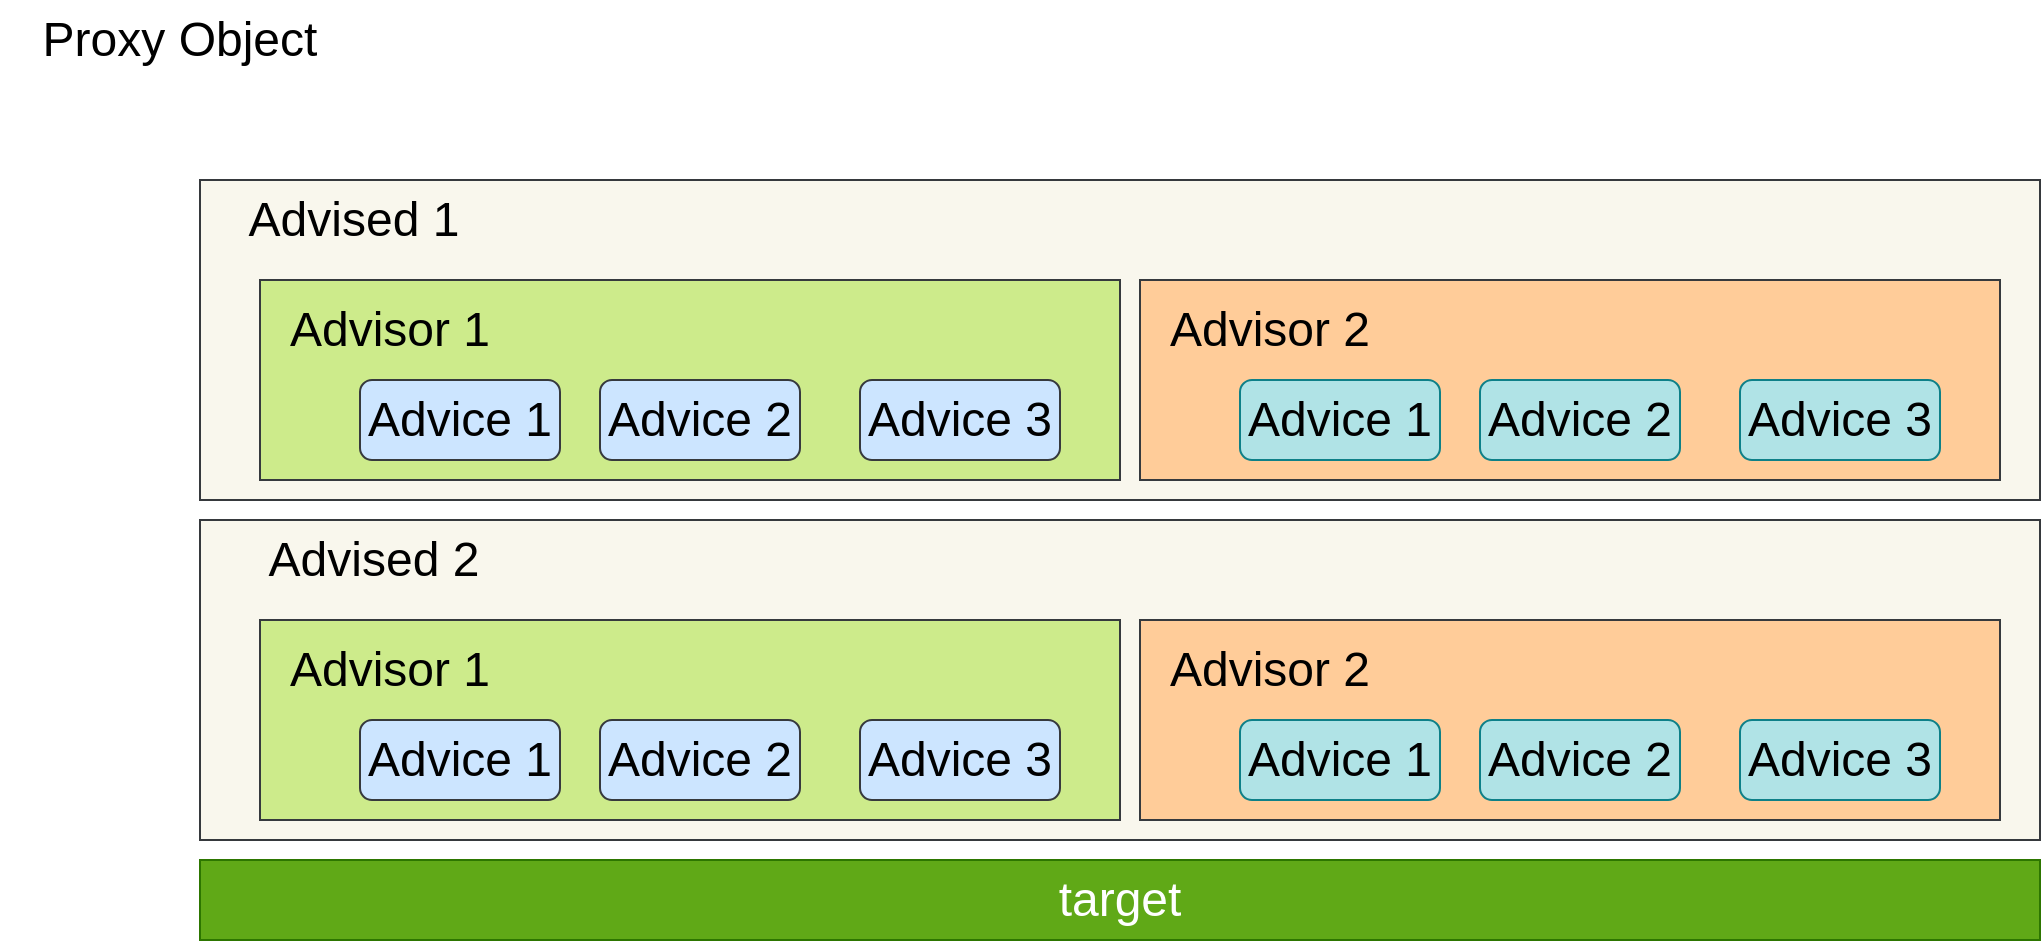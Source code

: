 <mxfile version="20.8.20" type="github">
  <diagram name="第 1 页" id="ARzHX-9ly3W4_VBs6L68">
    <mxGraphModel dx="2245" dy="740" grid="1" gridSize="10" guides="1" tooltips="1" connect="1" arrows="1" fold="1" page="1" pageScale="1" pageWidth="827" pageHeight="1169" math="0" shadow="0">
      <root>
        <mxCell id="0" />
        <mxCell id="1" parent="0" />
        <mxCell id="3sBMbdfUlUZQCqw2dq3I-1" value="&lt;font style=&quot;font-size: 24px;&quot;&gt;target&lt;/font&gt;" style="rounded=0;whiteSpace=wrap;html=1;fillColor=#60a917;fontColor=#ffffff;strokeColor=#2D7600;" vertex="1" parent="1">
          <mxGeometry x="70" y="430" width="920" height="40" as="geometry" />
        </mxCell>
        <mxCell id="3sBMbdfUlUZQCqw2dq3I-14" value="" style="rounded=0;whiteSpace=wrap;html=1;fontSize=24;fillColor=#f9f7ed;strokeColor=#36393d;" vertex="1" parent="1">
          <mxGeometry x="70" y="90" width="920" height="160" as="geometry" />
        </mxCell>
        <mxCell id="3sBMbdfUlUZQCqw2dq3I-7" value="" style="rounded=0;whiteSpace=wrap;html=1;fontSize=24;fillColor=#cdeb8b;strokeColor=#36393d;" vertex="1" parent="1">
          <mxGeometry x="100" y="140" width="430" height="100" as="geometry" />
        </mxCell>
        <mxCell id="3sBMbdfUlUZQCqw2dq3I-8" value="Advisor 1" style="text;html=1;strokeColor=none;fillColor=none;align=center;verticalAlign=middle;whiteSpace=wrap;rounded=0;fontSize=24;" vertex="1" parent="1">
          <mxGeometry x="110" y="150" width="110" height="30" as="geometry" />
        </mxCell>
        <mxCell id="3sBMbdfUlUZQCqw2dq3I-9" value="Advice 1" style="rounded=1;whiteSpace=wrap;html=1;fontSize=24;fillColor=#cce5ff;strokeColor=#36393d;" vertex="1" parent="1">
          <mxGeometry x="150" y="190" width="100" height="40" as="geometry" />
        </mxCell>
        <mxCell id="3sBMbdfUlUZQCqw2dq3I-10" value="Advice 2" style="rounded=1;whiteSpace=wrap;html=1;fontSize=24;fillColor=#cce5ff;strokeColor=#36393d;" vertex="1" parent="1">
          <mxGeometry x="270" y="190" width="100" height="40" as="geometry" />
        </mxCell>
        <mxCell id="3sBMbdfUlUZQCqw2dq3I-11" value="Advice 3" style="rounded=1;whiteSpace=wrap;html=1;fontSize=24;fillColor=#cce5ff;strokeColor=#36393d;" vertex="1" parent="1">
          <mxGeometry x="400" y="190" width="100" height="40" as="geometry" />
        </mxCell>
        <mxCell id="3sBMbdfUlUZQCqw2dq3I-13" value="Proxy Object" style="text;html=1;strokeColor=none;fillColor=none;align=center;verticalAlign=middle;whiteSpace=wrap;rounded=0;fontSize=24;" vertex="1" parent="1">
          <mxGeometry x="-30" width="180" height="40" as="geometry" />
        </mxCell>
        <mxCell id="3sBMbdfUlUZQCqw2dq3I-15" value="Advised 1" style="text;html=1;strokeColor=none;fillColor=none;align=center;verticalAlign=middle;whiteSpace=wrap;rounded=0;fontSize=24;" vertex="1" parent="1">
          <mxGeometry x="84" y="90" width="126" height="40" as="geometry" />
        </mxCell>
        <mxCell id="3sBMbdfUlUZQCqw2dq3I-2" value="" style="rounded=0;whiteSpace=wrap;html=1;fontSize=24;fillColor=#ffcc99;strokeColor=#36393d;" vertex="1" parent="1">
          <mxGeometry x="540" y="140" width="430" height="100" as="geometry" />
        </mxCell>
        <mxCell id="3sBMbdfUlUZQCqw2dq3I-3" value="Advisor 2" style="text;html=1;strokeColor=none;fillColor=none;align=center;verticalAlign=middle;whiteSpace=wrap;rounded=0;fontSize=24;" vertex="1" parent="1">
          <mxGeometry x="550" y="150" width="110" height="30" as="geometry" />
        </mxCell>
        <mxCell id="3sBMbdfUlUZQCqw2dq3I-4" value="Advice 1" style="rounded=1;whiteSpace=wrap;html=1;fontSize=24;fillColor=#b0e3e6;strokeColor=#0e8088;" vertex="1" parent="1">
          <mxGeometry x="590" y="190" width="100" height="40" as="geometry" />
        </mxCell>
        <mxCell id="3sBMbdfUlUZQCqw2dq3I-5" value="Advice 2" style="rounded=1;whiteSpace=wrap;html=1;fontSize=24;fillColor=#b0e3e6;strokeColor=#0e8088;" vertex="1" parent="1">
          <mxGeometry x="710" y="190" width="100" height="40" as="geometry" />
        </mxCell>
        <mxCell id="3sBMbdfUlUZQCqw2dq3I-6" value="Advice 3" style="rounded=1;whiteSpace=wrap;html=1;fontSize=24;fillColor=#b0e3e6;strokeColor=#0e8088;" vertex="1" parent="1">
          <mxGeometry x="840" y="190" width="100" height="40" as="geometry" />
        </mxCell>
        <mxCell id="3sBMbdfUlUZQCqw2dq3I-28" value="" style="rounded=0;whiteSpace=wrap;html=1;fontSize=24;fillColor=#f9f7ed;strokeColor=#36393d;" vertex="1" parent="1">
          <mxGeometry x="70" y="260" width="920" height="160" as="geometry" />
        </mxCell>
        <mxCell id="3sBMbdfUlUZQCqw2dq3I-29" value="" style="rounded=0;whiteSpace=wrap;html=1;fontSize=24;fillColor=#cdeb8b;strokeColor=#36393d;" vertex="1" parent="1">
          <mxGeometry x="100" y="310" width="430" height="100" as="geometry" />
        </mxCell>
        <mxCell id="3sBMbdfUlUZQCqw2dq3I-30" value="Advisor 1" style="text;html=1;strokeColor=none;fillColor=none;align=center;verticalAlign=middle;whiteSpace=wrap;rounded=0;fontSize=24;" vertex="1" parent="1">
          <mxGeometry x="110" y="320" width="110" height="30" as="geometry" />
        </mxCell>
        <mxCell id="3sBMbdfUlUZQCqw2dq3I-31" value="Advice 1" style="rounded=1;whiteSpace=wrap;html=1;fontSize=24;fillColor=#cce5ff;strokeColor=#36393d;" vertex="1" parent="1">
          <mxGeometry x="150" y="360" width="100" height="40" as="geometry" />
        </mxCell>
        <mxCell id="3sBMbdfUlUZQCqw2dq3I-32" value="Advice 2" style="rounded=1;whiteSpace=wrap;html=1;fontSize=24;fillColor=#cce5ff;strokeColor=#36393d;" vertex="1" parent="1">
          <mxGeometry x="270" y="360" width="100" height="40" as="geometry" />
        </mxCell>
        <mxCell id="3sBMbdfUlUZQCqw2dq3I-33" value="Advice 3" style="rounded=1;whiteSpace=wrap;html=1;fontSize=24;fillColor=#cce5ff;strokeColor=#36393d;" vertex="1" parent="1">
          <mxGeometry x="400" y="360" width="100" height="40" as="geometry" />
        </mxCell>
        <mxCell id="3sBMbdfUlUZQCqw2dq3I-34" value="Advised 2" style="text;html=1;strokeColor=none;fillColor=none;align=center;verticalAlign=middle;whiteSpace=wrap;rounded=0;fontSize=24;" vertex="1" parent="1">
          <mxGeometry x="84" y="260" width="146" height="40" as="geometry" />
        </mxCell>
        <mxCell id="3sBMbdfUlUZQCqw2dq3I-35" value="" style="rounded=0;whiteSpace=wrap;html=1;fontSize=24;fillColor=#ffcc99;strokeColor=#36393d;" vertex="1" parent="1">
          <mxGeometry x="540" y="310" width="430" height="100" as="geometry" />
        </mxCell>
        <mxCell id="3sBMbdfUlUZQCqw2dq3I-36" value="Advisor 2" style="text;html=1;strokeColor=none;fillColor=none;align=center;verticalAlign=middle;whiteSpace=wrap;rounded=0;fontSize=24;" vertex="1" parent="1">
          <mxGeometry x="550" y="320" width="110" height="30" as="geometry" />
        </mxCell>
        <mxCell id="3sBMbdfUlUZQCqw2dq3I-37" value="Advice 1" style="rounded=1;whiteSpace=wrap;html=1;fontSize=24;fillColor=#b0e3e6;strokeColor=#0e8088;" vertex="1" parent="1">
          <mxGeometry x="590" y="360" width="100" height="40" as="geometry" />
        </mxCell>
        <mxCell id="3sBMbdfUlUZQCqw2dq3I-38" value="Advice 2" style="rounded=1;whiteSpace=wrap;html=1;fontSize=24;fillColor=#b0e3e6;strokeColor=#0e8088;" vertex="1" parent="1">
          <mxGeometry x="710" y="360" width="100" height="40" as="geometry" />
        </mxCell>
        <mxCell id="3sBMbdfUlUZQCqw2dq3I-39" value="Advice 3" style="rounded=1;whiteSpace=wrap;html=1;fontSize=24;fillColor=#b0e3e6;strokeColor=#0e8088;" vertex="1" parent="1">
          <mxGeometry x="840" y="360" width="100" height="40" as="geometry" />
        </mxCell>
      </root>
    </mxGraphModel>
  </diagram>
</mxfile>
